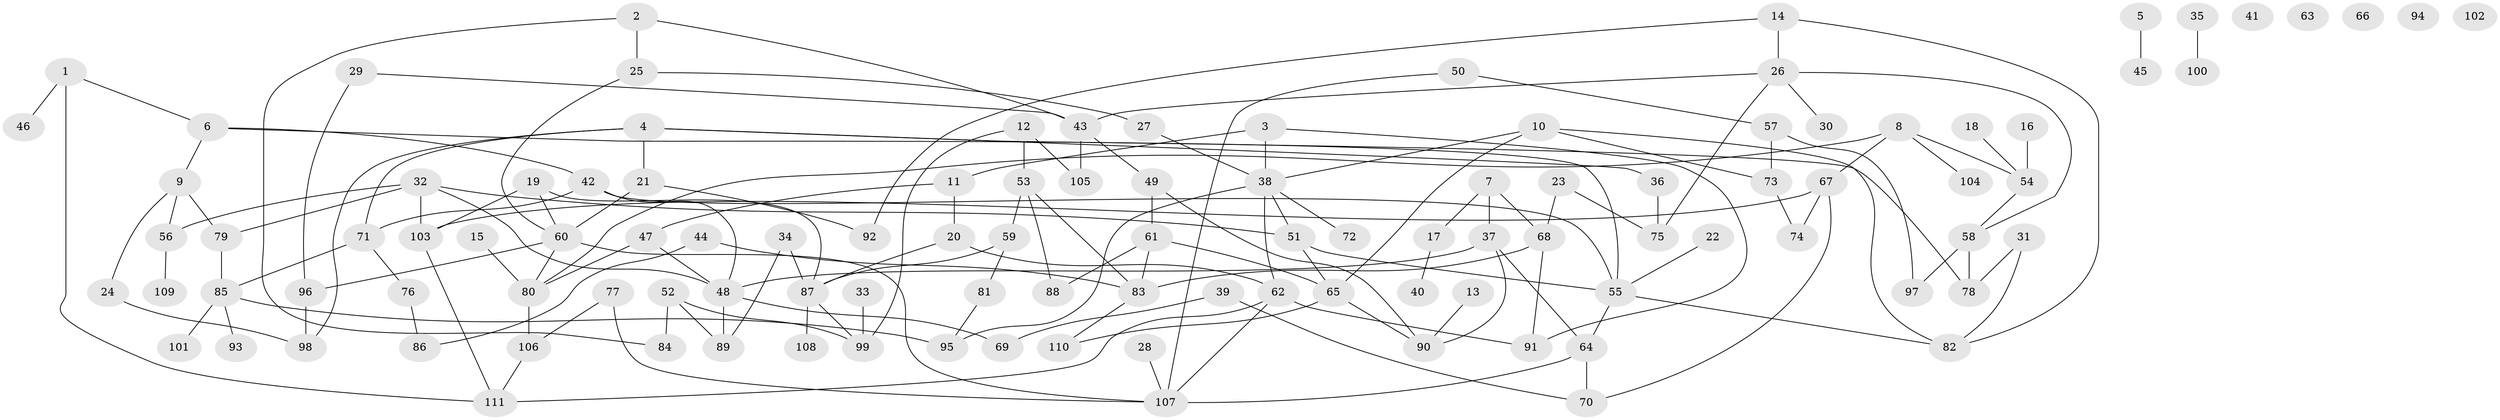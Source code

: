 // Generated by graph-tools (version 1.1) at 2025/49/03/09/25 03:49:05]
// undirected, 111 vertices, 156 edges
graph export_dot {
graph [start="1"]
  node [color=gray90,style=filled];
  1;
  2;
  3;
  4;
  5;
  6;
  7;
  8;
  9;
  10;
  11;
  12;
  13;
  14;
  15;
  16;
  17;
  18;
  19;
  20;
  21;
  22;
  23;
  24;
  25;
  26;
  27;
  28;
  29;
  30;
  31;
  32;
  33;
  34;
  35;
  36;
  37;
  38;
  39;
  40;
  41;
  42;
  43;
  44;
  45;
  46;
  47;
  48;
  49;
  50;
  51;
  52;
  53;
  54;
  55;
  56;
  57;
  58;
  59;
  60;
  61;
  62;
  63;
  64;
  65;
  66;
  67;
  68;
  69;
  70;
  71;
  72;
  73;
  74;
  75;
  76;
  77;
  78;
  79;
  80;
  81;
  82;
  83;
  84;
  85;
  86;
  87;
  88;
  89;
  90;
  91;
  92;
  93;
  94;
  95;
  96;
  97;
  98;
  99;
  100;
  101;
  102;
  103;
  104;
  105;
  106;
  107;
  108;
  109;
  110;
  111;
  1 -- 6;
  1 -- 46;
  1 -- 111;
  2 -- 25;
  2 -- 43;
  2 -- 84;
  3 -- 11;
  3 -- 38;
  3 -- 91;
  4 -- 21;
  4 -- 36;
  4 -- 71;
  4 -- 78;
  4 -- 98;
  5 -- 45;
  6 -- 9;
  6 -- 42;
  6 -- 55;
  7 -- 17;
  7 -- 37;
  7 -- 68;
  8 -- 54;
  8 -- 67;
  8 -- 80;
  8 -- 104;
  9 -- 24;
  9 -- 56;
  9 -- 79;
  10 -- 38;
  10 -- 65;
  10 -- 73;
  10 -- 82;
  11 -- 20;
  11 -- 47;
  12 -- 53;
  12 -- 99;
  12 -- 105;
  13 -- 90;
  14 -- 26;
  14 -- 82;
  14 -- 92;
  15 -- 80;
  16 -- 54;
  17 -- 40;
  18 -- 54;
  19 -- 60;
  19 -- 87;
  19 -- 103;
  20 -- 62;
  20 -- 87;
  21 -- 60;
  21 -- 92;
  22 -- 55;
  23 -- 68;
  23 -- 75;
  24 -- 98;
  25 -- 27;
  25 -- 60;
  26 -- 30;
  26 -- 43;
  26 -- 58;
  26 -- 75;
  27 -- 38;
  28 -- 107;
  29 -- 43;
  29 -- 96;
  31 -- 78;
  31 -- 82;
  32 -- 48;
  32 -- 51;
  32 -- 56;
  32 -- 79;
  32 -- 103;
  33 -- 99;
  34 -- 87;
  34 -- 89;
  35 -- 100;
  36 -- 75;
  37 -- 48;
  37 -- 64;
  37 -- 90;
  38 -- 51;
  38 -- 62;
  38 -- 72;
  38 -- 95;
  39 -- 69;
  39 -- 70;
  42 -- 48;
  42 -- 55;
  42 -- 71;
  43 -- 49;
  43 -- 105;
  44 -- 83;
  44 -- 86;
  47 -- 48;
  47 -- 80;
  48 -- 69;
  48 -- 89;
  49 -- 61;
  49 -- 90;
  50 -- 57;
  50 -- 107;
  51 -- 55;
  51 -- 65;
  52 -- 84;
  52 -- 89;
  52 -- 99;
  53 -- 59;
  53 -- 83;
  53 -- 88;
  54 -- 58;
  55 -- 64;
  55 -- 82;
  56 -- 109;
  57 -- 73;
  57 -- 97;
  58 -- 78;
  58 -- 97;
  59 -- 81;
  59 -- 87;
  60 -- 80;
  60 -- 96;
  60 -- 107;
  61 -- 65;
  61 -- 83;
  61 -- 88;
  62 -- 91;
  62 -- 107;
  62 -- 111;
  64 -- 70;
  64 -- 107;
  65 -- 90;
  65 -- 110;
  67 -- 70;
  67 -- 74;
  67 -- 103;
  68 -- 83;
  68 -- 91;
  71 -- 76;
  71 -- 85;
  73 -- 74;
  76 -- 86;
  77 -- 106;
  77 -- 107;
  79 -- 85;
  80 -- 106;
  81 -- 95;
  83 -- 110;
  85 -- 93;
  85 -- 95;
  85 -- 101;
  87 -- 99;
  87 -- 108;
  96 -- 98;
  103 -- 111;
  106 -- 111;
}
